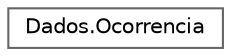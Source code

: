 digraph "Graphical Class Hierarchy"
{
 // LATEX_PDF_SIZE
  bgcolor="transparent";
  edge [fontname=Helvetica,fontsize=10,labelfontname=Helvetica,labelfontsize=10];
  node [fontname=Helvetica,fontsize=10,shape=box,height=0.2,width=0.4];
  rankdir="LR";
  Node0 [id="Node000000",label="Dados.Ocorrencia",height=0.2,width=0.4,color="grey40", fillcolor="white", style="filled",URL="$class_dados_1_1_ocorrencia.html",tooltip="Purpose: Class Ocorrencia com todos os atributos que dizem respeito as ocorrencias Created by: diogo ..."];
}
